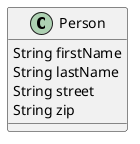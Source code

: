 @startuml

class Person {
  String firstName
  String lastName
  String street
  String zip
}


@enduml